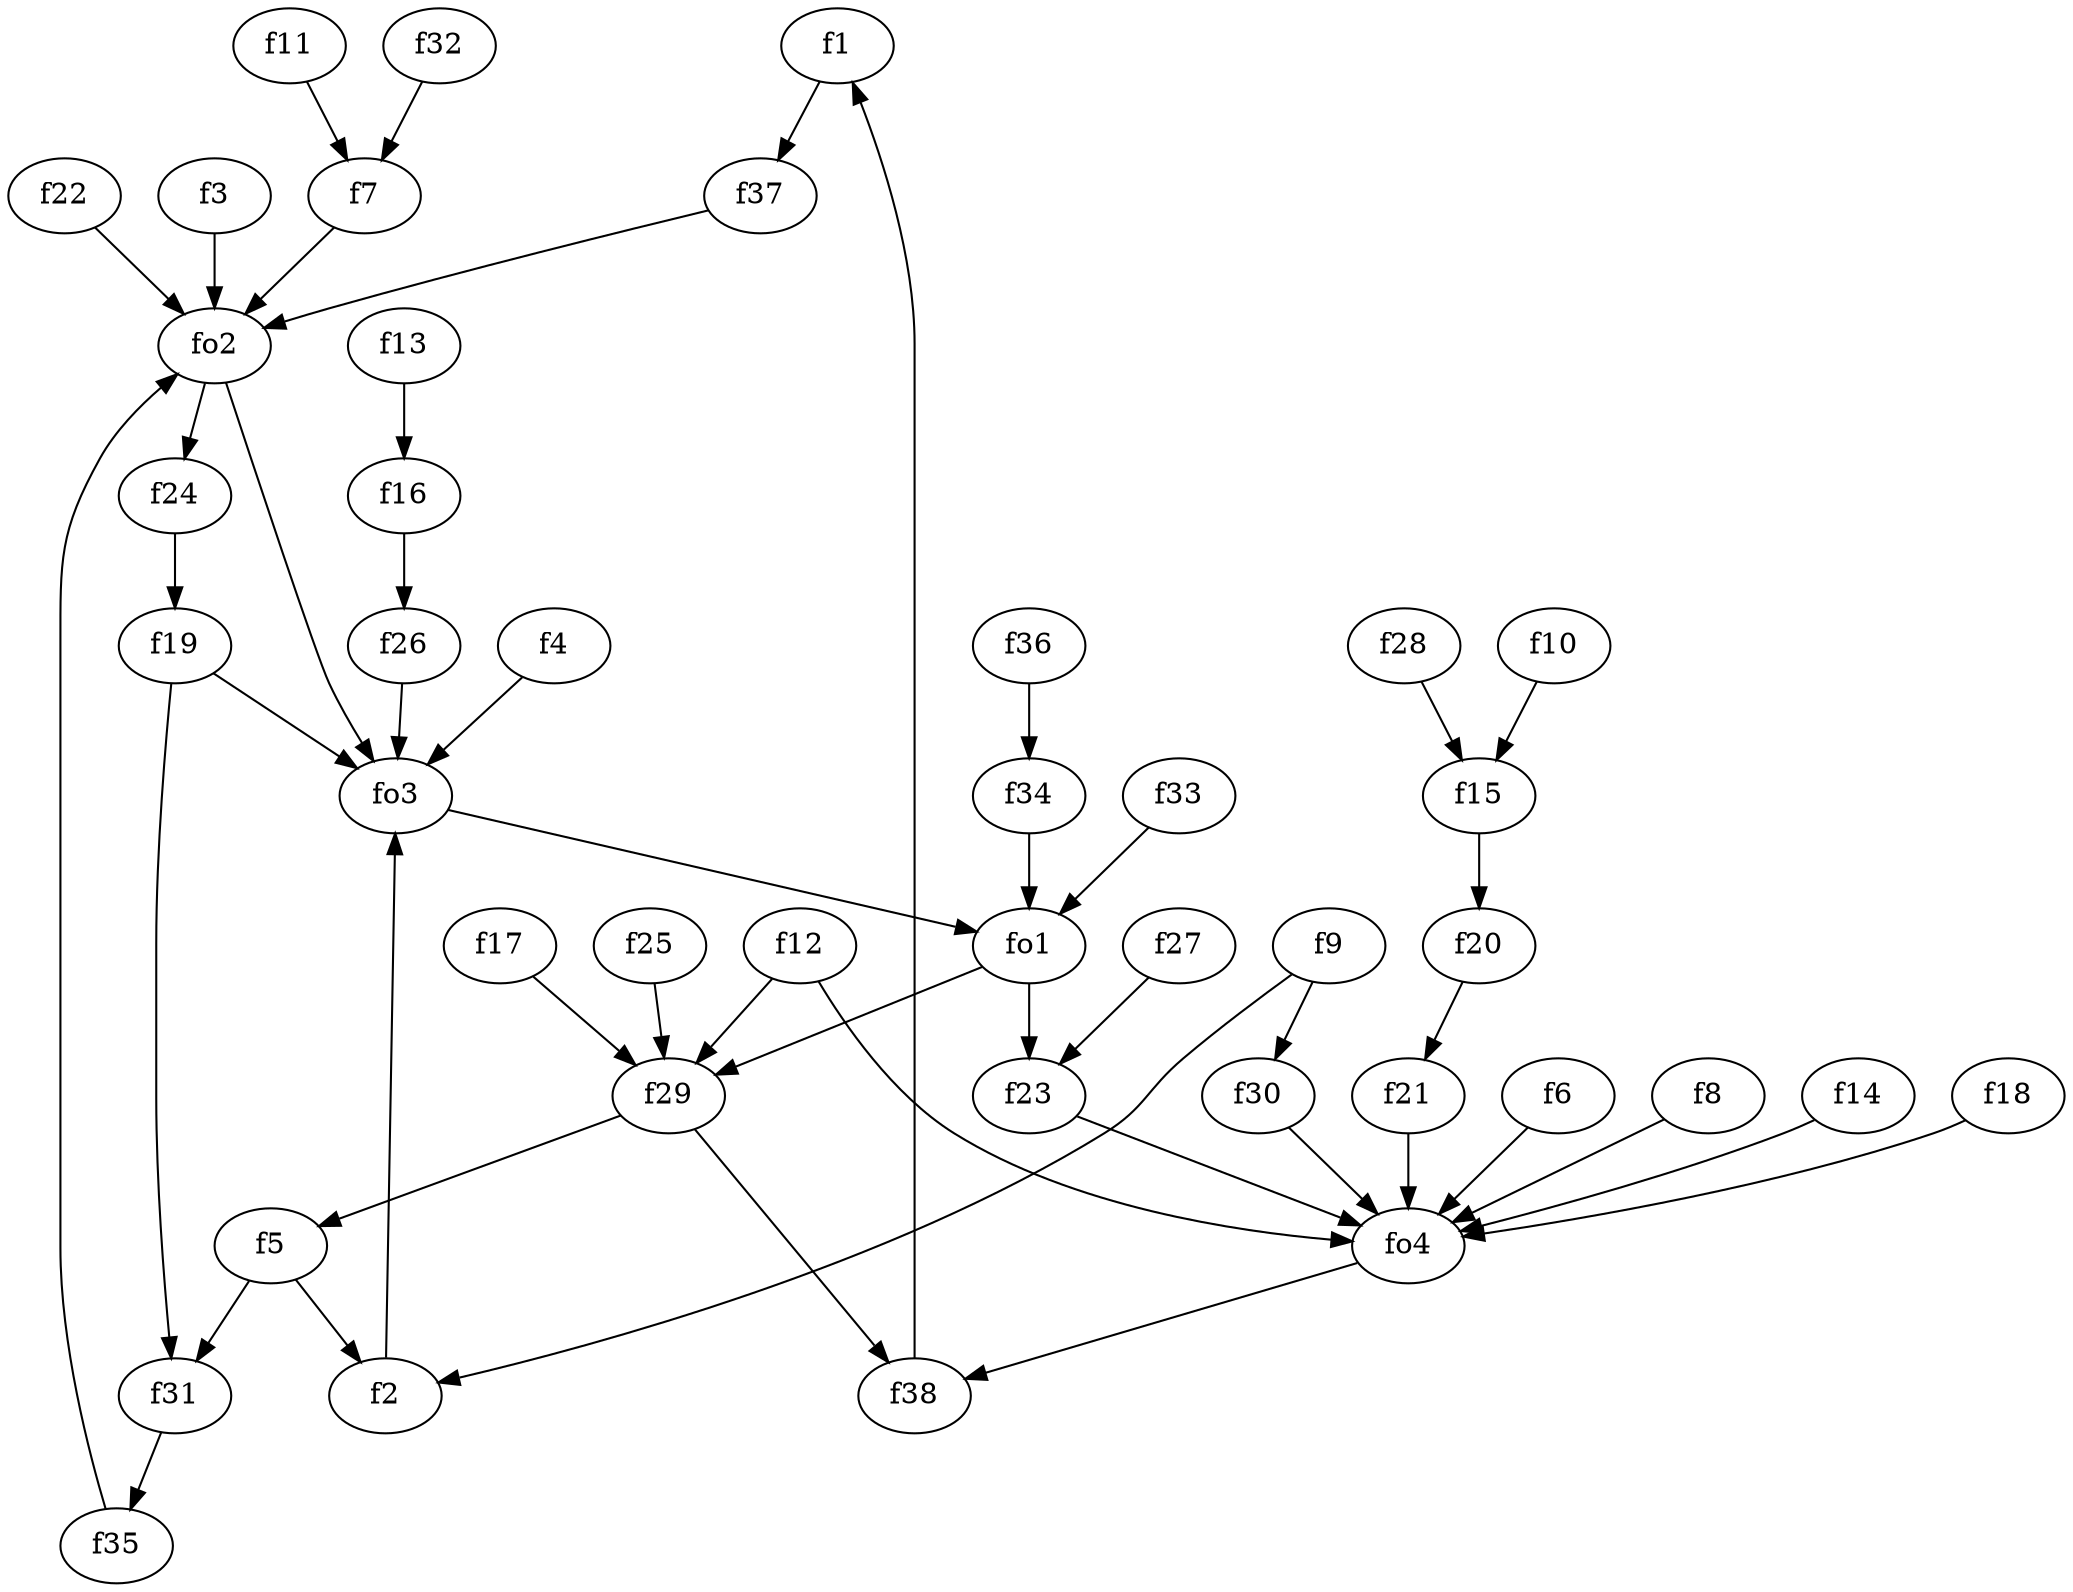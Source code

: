 strict digraph  {
f1;
f2;
f3;
f4;
f5;
f6;
f7;
f8;
f9;
f10;
f11;
f12;
f13;
f14;
f15;
f16;
f17;
f18;
f19;
f20;
f21;
f22;
f23;
f24;
f25;
f26;
f27;
f28;
f29;
f30;
f31;
f32;
f33;
f34;
f35;
f36;
f37;
f38;
fo1;
fo2;
fo3;
fo4;
f1 -> f37  [weight=2];
f2 -> fo3  [weight=2];
f3 -> fo2  [weight=2];
f4 -> fo3  [weight=2];
f5 -> f31  [weight=2];
f5 -> f2  [weight=2];
f6 -> fo4  [weight=2];
f7 -> fo2  [weight=2];
f8 -> fo4  [weight=2];
f9 -> f30  [weight=2];
f9 -> f2  [weight=2];
f10 -> f15  [weight=2];
f11 -> f7  [weight=2];
f12 -> fo4  [weight=2];
f12 -> f29  [weight=2];
f13 -> f16  [weight=2];
f14 -> fo4  [weight=2];
f15 -> f20  [weight=2];
f16 -> f26  [weight=2];
f17 -> f29  [weight=2];
f18 -> fo4  [weight=2];
f19 -> fo3  [weight=2];
f19 -> f31  [weight=2];
f20 -> f21  [weight=2];
f21 -> fo4  [weight=2];
f22 -> fo2  [weight=2];
f23 -> fo4  [weight=2];
f24 -> f19  [weight=2];
f25 -> f29  [weight=2];
f26 -> fo3  [weight=2];
f27 -> f23  [weight=2];
f28 -> f15  [weight=2];
f29 -> f38  [weight=2];
f29 -> f5  [weight=2];
f30 -> fo4  [weight=2];
f31 -> f35  [weight=2];
f32 -> f7  [weight=2];
f33 -> fo1  [weight=2];
f34 -> fo1  [weight=2];
f35 -> fo2  [weight=2];
f36 -> f34  [weight=2];
f37 -> fo2  [weight=2];
f38 -> f1  [weight=2];
fo1 -> f23  [weight=2];
fo1 -> f29  [weight=2];
fo2 -> f24  [weight=2];
fo2 -> fo3  [weight=2];
fo3 -> fo1  [weight=2];
fo4 -> f38  [weight=2];
}

